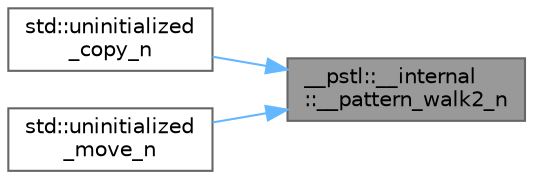 digraph "__pstl::__internal::__pattern_walk2_n"
{
 // LATEX_PDF_SIZE
  bgcolor="transparent";
  edge [fontname=Helvetica,fontsize=10,labelfontname=Helvetica,labelfontsize=10];
  node [fontname=Helvetica,fontsize=10,shape=box,height=0.2,width=0.4];
  rankdir="RL";
  Node1 [id="Node000001",label="__pstl::__internal\l::__pattern_walk2_n",height=0.2,width=0.4,color="gray40", fillcolor="grey60", style="filled", fontcolor="black",tooltip=" "];
  Node1 -> Node2 [id="edge3_Node000001_Node000002",dir="back",color="steelblue1",style="solid",tooltip=" "];
  Node2 [id="Node000002",label="std::uninitialized\l_copy_n",height=0.2,width=0.4,color="grey40", fillcolor="white", style="filled",URL="$namespacestd.html#a05e4bc318c0d5f2efb68a9ea6c55739b",tooltip=" "];
  Node1 -> Node3 [id="edge4_Node000001_Node000003",dir="back",color="steelblue1",style="solid",tooltip=" "];
  Node3 [id="Node000003",label="std::uninitialized\l_move_n",height=0.2,width=0.4,color="grey40", fillcolor="white", style="filled",URL="$namespacestd.html#ab613a9e189675f990f49fa9de211d509",tooltip=" "];
}
